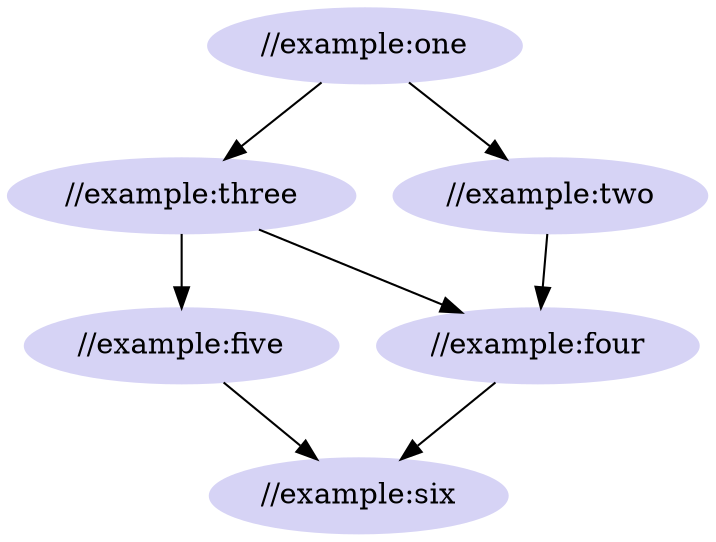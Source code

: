 digraph result_graph {
  "//example:one" [style=filled,color="#D6D3F5"];
  "//example:one" -> "//example:three";
  "//example:one" -> "//example:two";
  "//example:three" [style=filled,color="#D6D3F5"];
  "//example:three" -> "//example:five";
  "//example:three" -> "//example:four";
  "//example:two" [style=filled,color="#D6D3F5"];
  "//example:two" -> "//example:four";
  "//example:five" [style=filled,color="#D6D3F5"];
  "//example:five" -> "//example:six";
  "//example:four" [style=filled,color="#D6D3F5"];
  "//example:four" -> "//example:six";
  "//example:six" [style=filled,color="#D6D3F5"];
}
